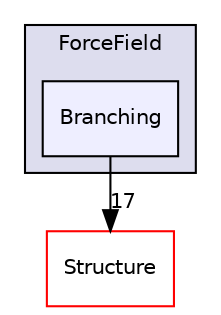 digraph "src/Mechanics/ForceField/Branching" {
  compound=true
  node [ fontsize="10", fontname="Helvetica"];
  edge [ labelfontsize="10", labelfontname="Helvetica"];
  subgraph clusterdir_9a4c1534bd494106f026bdbe76d3e12c {
    graph [ bgcolor="#ddddee", pencolor="black", label="ForceField" fontname="Helvetica", fontsize="10", URL="dir_9a4c1534bd494106f026bdbe76d3e12c.html"]
  dir_621c4990e276af7bf45521764774eda1 [shape=box, label="Branching", style="filled", fillcolor="#eeeeff", pencolor="black", URL="dir_621c4990e276af7bf45521764774eda1.html"];
  }
  dir_1e943b2a5906122ddf396bc604857988 [shape=box label="Structure" fillcolor="white" style="filled" color="red" URL="dir_1e943b2a5906122ddf396bc604857988.html"];
  dir_621c4990e276af7bf45521764774eda1->dir_1e943b2a5906122ddf396bc604857988 [headlabel="17", labeldistance=1.5 headhref="dir_000005_000012.html"];
}
